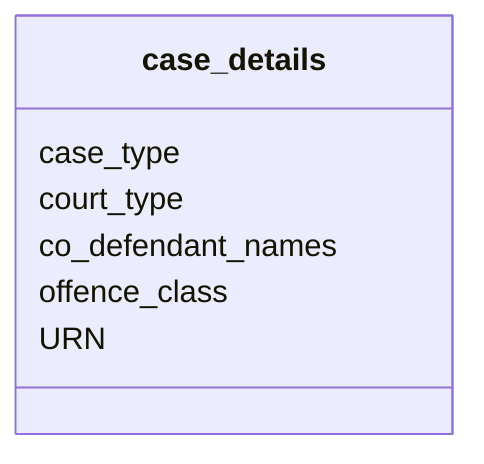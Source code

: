 classDiagram
  class case_details {
    case_type
    court_type
    co_defendant_names
    offence_class
    URN
  }